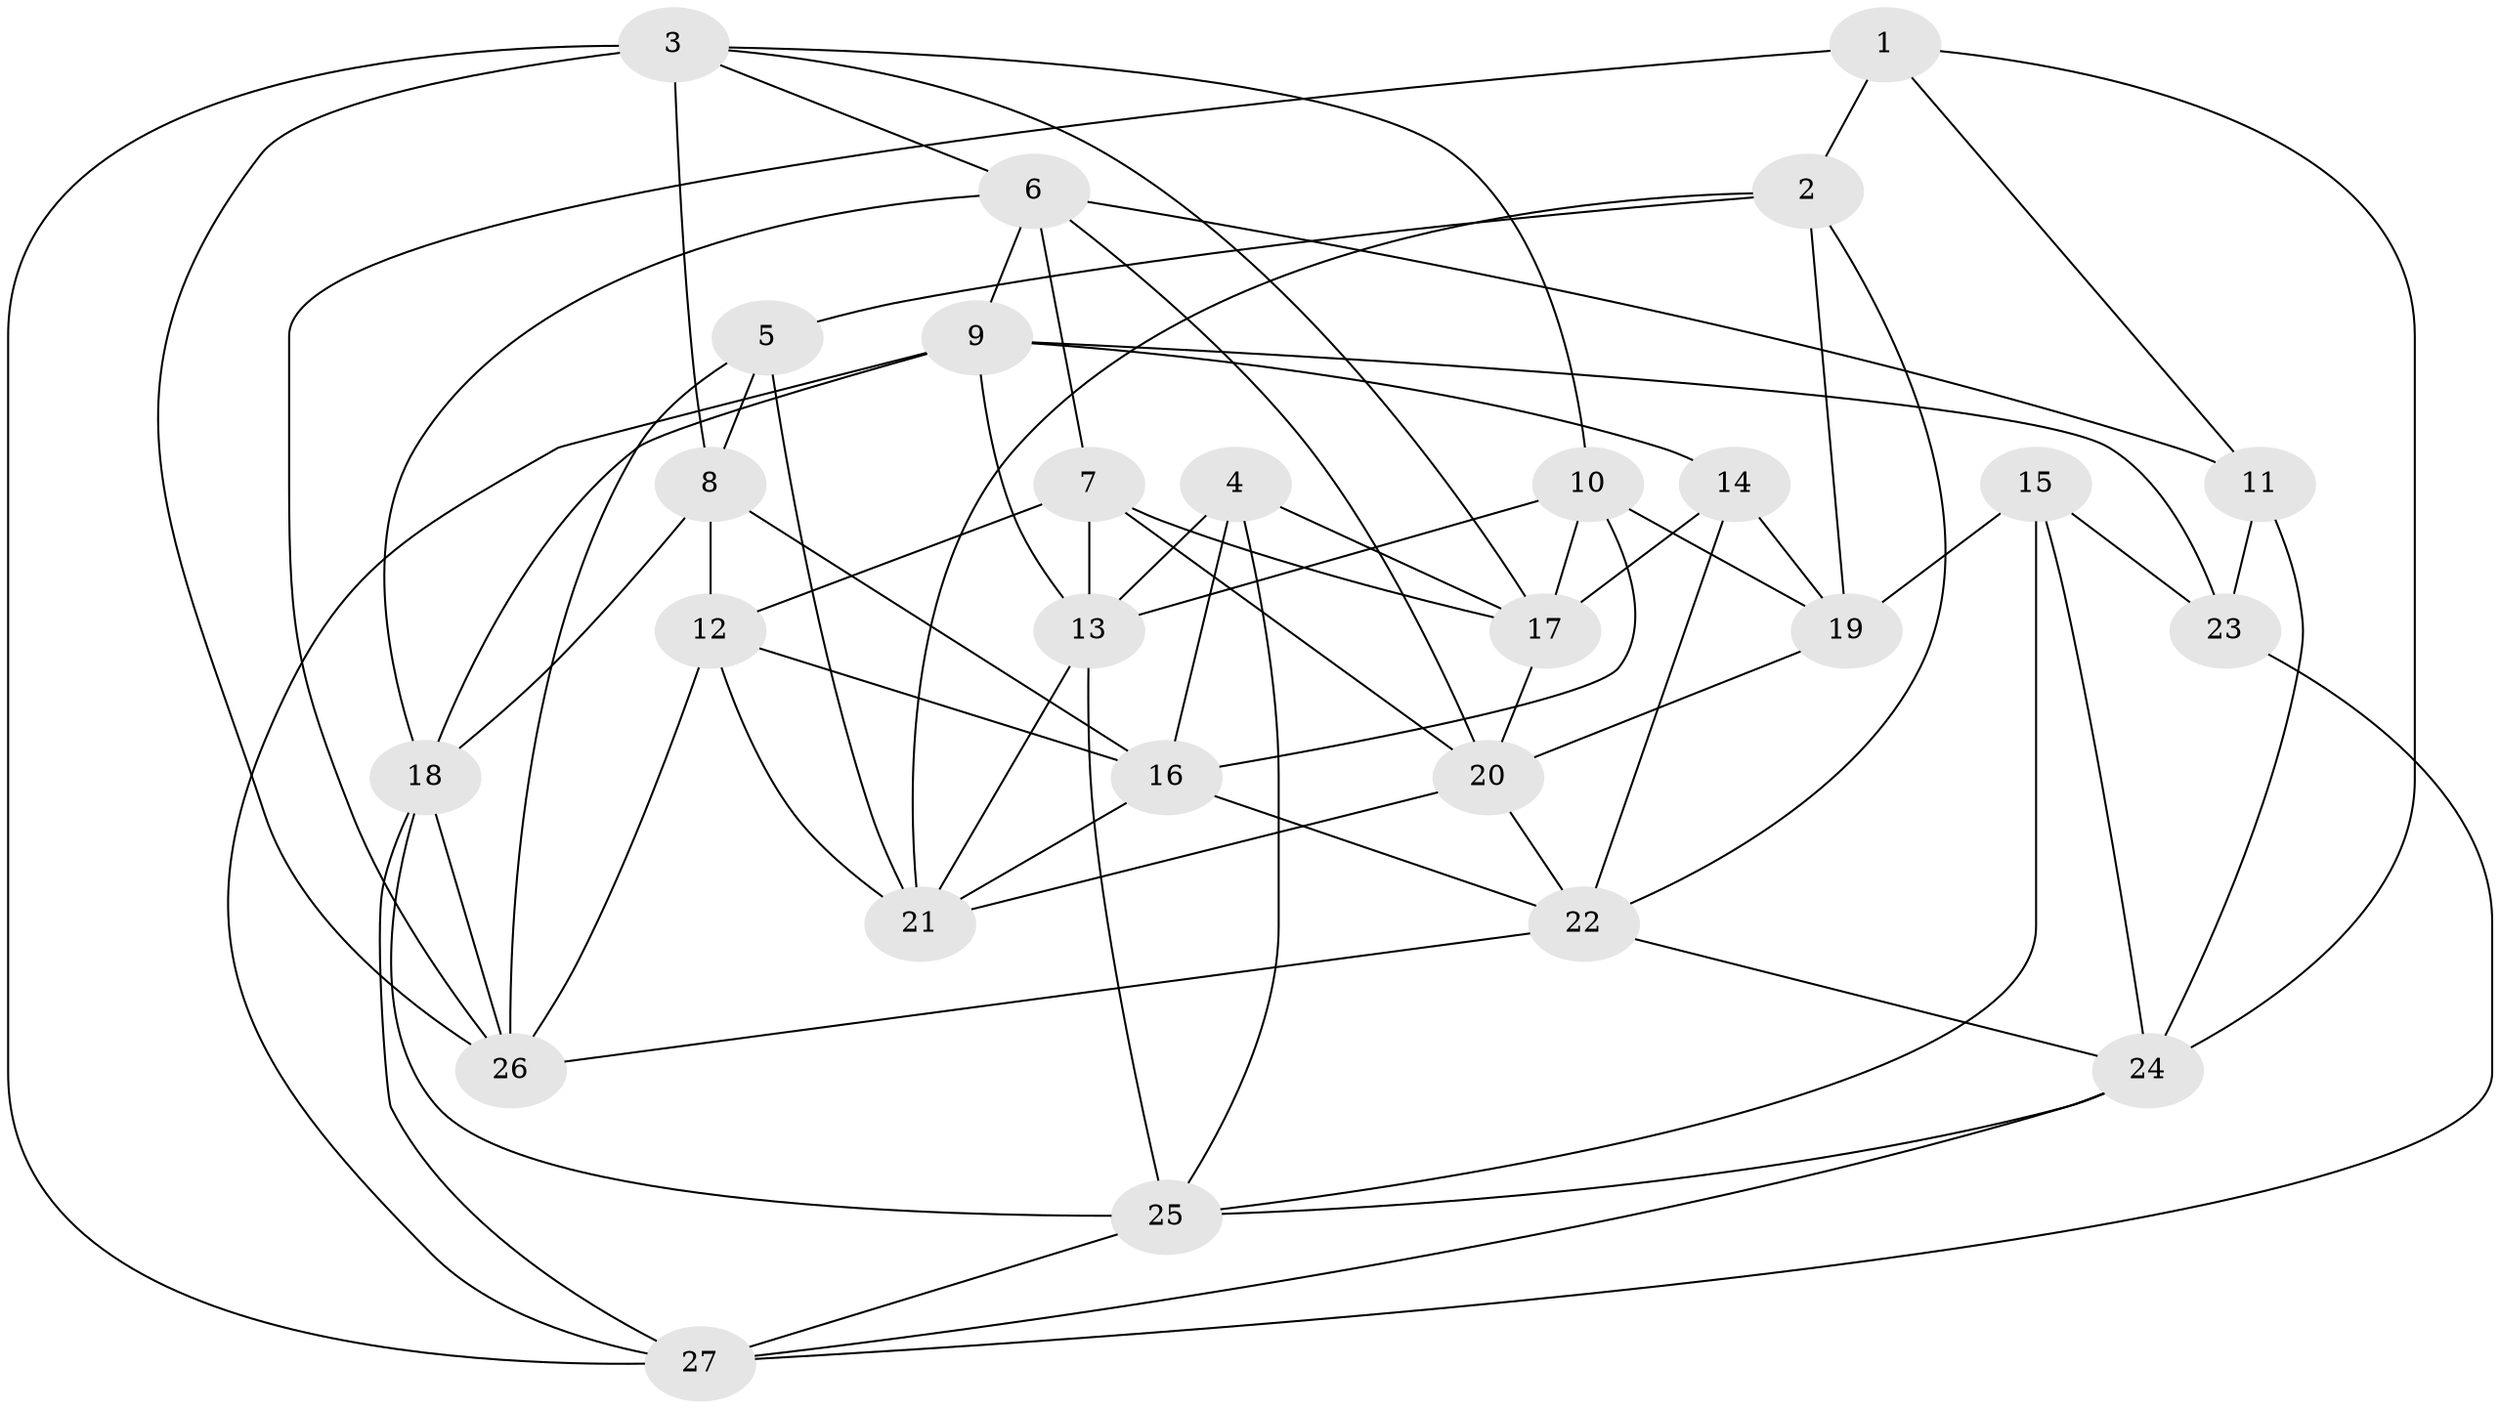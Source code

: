 // original degree distribution, {4: 1.0}
// Generated by graph-tools (version 1.1) at 2025/27/03/09/25 03:27:01]
// undirected, 27 vertices, 71 edges
graph export_dot {
graph [start="1"]
  node [color=gray90,style=filled];
  1;
  2;
  3;
  4;
  5;
  6;
  7;
  8;
  9;
  10;
  11;
  12;
  13;
  14;
  15;
  16;
  17;
  18;
  19;
  20;
  21;
  22;
  23;
  24;
  25;
  26;
  27;
  1 -- 2 [weight=1.0];
  1 -- 11 [weight=1.0];
  1 -- 24 [weight=1.0];
  1 -- 26 [weight=1.0];
  2 -- 5 [weight=2.0];
  2 -- 19 [weight=1.0];
  2 -- 21 [weight=1.0];
  2 -- 22 [weight=1.0];
  3 -- 6 [weight=1.0];
  3 -- 8 [weight=1.0];
  3 -- 10 [weight=1.0];
  3 -- 17 [weight=1.0];
  3 -- 26 [weight=1.0];
  3 -- 27 [weight=1.0];
  4 -- 13 [weight=1.0];
  4 -- 16 [weight=1.0];
  4 -- 17 [weight=1.0];
  4 -- 25 [weight=1.0];
  5 -- 8 [weight=2.0];
  5 -- 21 [weight=1.0];
  5 -- 26 [weight=1.0];
  6 -- 7 [weight=1.0];
  6 -- 9 [weight=1.0];
  6 -- 11 [weight=1.0];
  6 -- 18 [weight=1.0];
  6 -- 20 [weight=1.0];
  7 -- 12 [weight=2.0];
  7 -- 13 [weight=1.0];
  7 -- 17 [weight=1.0];
  7 -- 20 [weight=1.0];
  8 -- 12 [weight=1.0];
  8 -- 16 [weight=1.0];
  8 -- 18 [weight=1.0];
  9 -- 13 [weight=1.0];
  9 -- 14 [weight=1.0];
  9 -- 18 [weight=1.0];
  9 -- 23 [weight=1.0];
  9 -- 27 [weight=1.0];
  10 -- 13 [weight=1.0];
  10 -- 16 [weight=1.0];
  10 -- 17 [weight=1.0];
  10 -- 19 [weight=2.0];
  11 -- 23 [weight=3.0];
  11 -- 24 [weight=1.0];
  12 -- 16 [weight=1.0];
  12 -- 21 [weight=1.0];
  12 -- 26 [weight=1.0];
  13 -- 21 [weight=1.0];
  13 -- 25 [weight=1.0];
  14 -- 17 [weight=1.0];
  14 -- 19 [weight=1.0];
  14 -- 22 [weight=1.0];
  15 -- 19 [weight=1.0];
  15 -- 23 [weight=1.0];
  15 -- 24 [weight=1.0];
  15 -- 25 [weight=1.0];
  16 -- 21 [weight=1.0];
  16 -- 22 [weight=1.0];
  17 -- 20 [weight=1.0];
  18 -- 25 [weight=1.0];
  18 -- 26 [weight=1.0];
  18 -- 27 [weight=1.0];
  19 -- 20 [weight=1.0];
  20 -- 21 [weight=1.0];
  20 -- 22 [weight=1.0];
  22 -- 24 [weight=1.0];
  22 -- 26 [weight=1.0];
  23 -- 27 [weight=1.0];
  24 -- 25 [weight=1.0];
  24 -- 27 [weight=1.0];
  25 -- 27 [weight=1.0];
}
